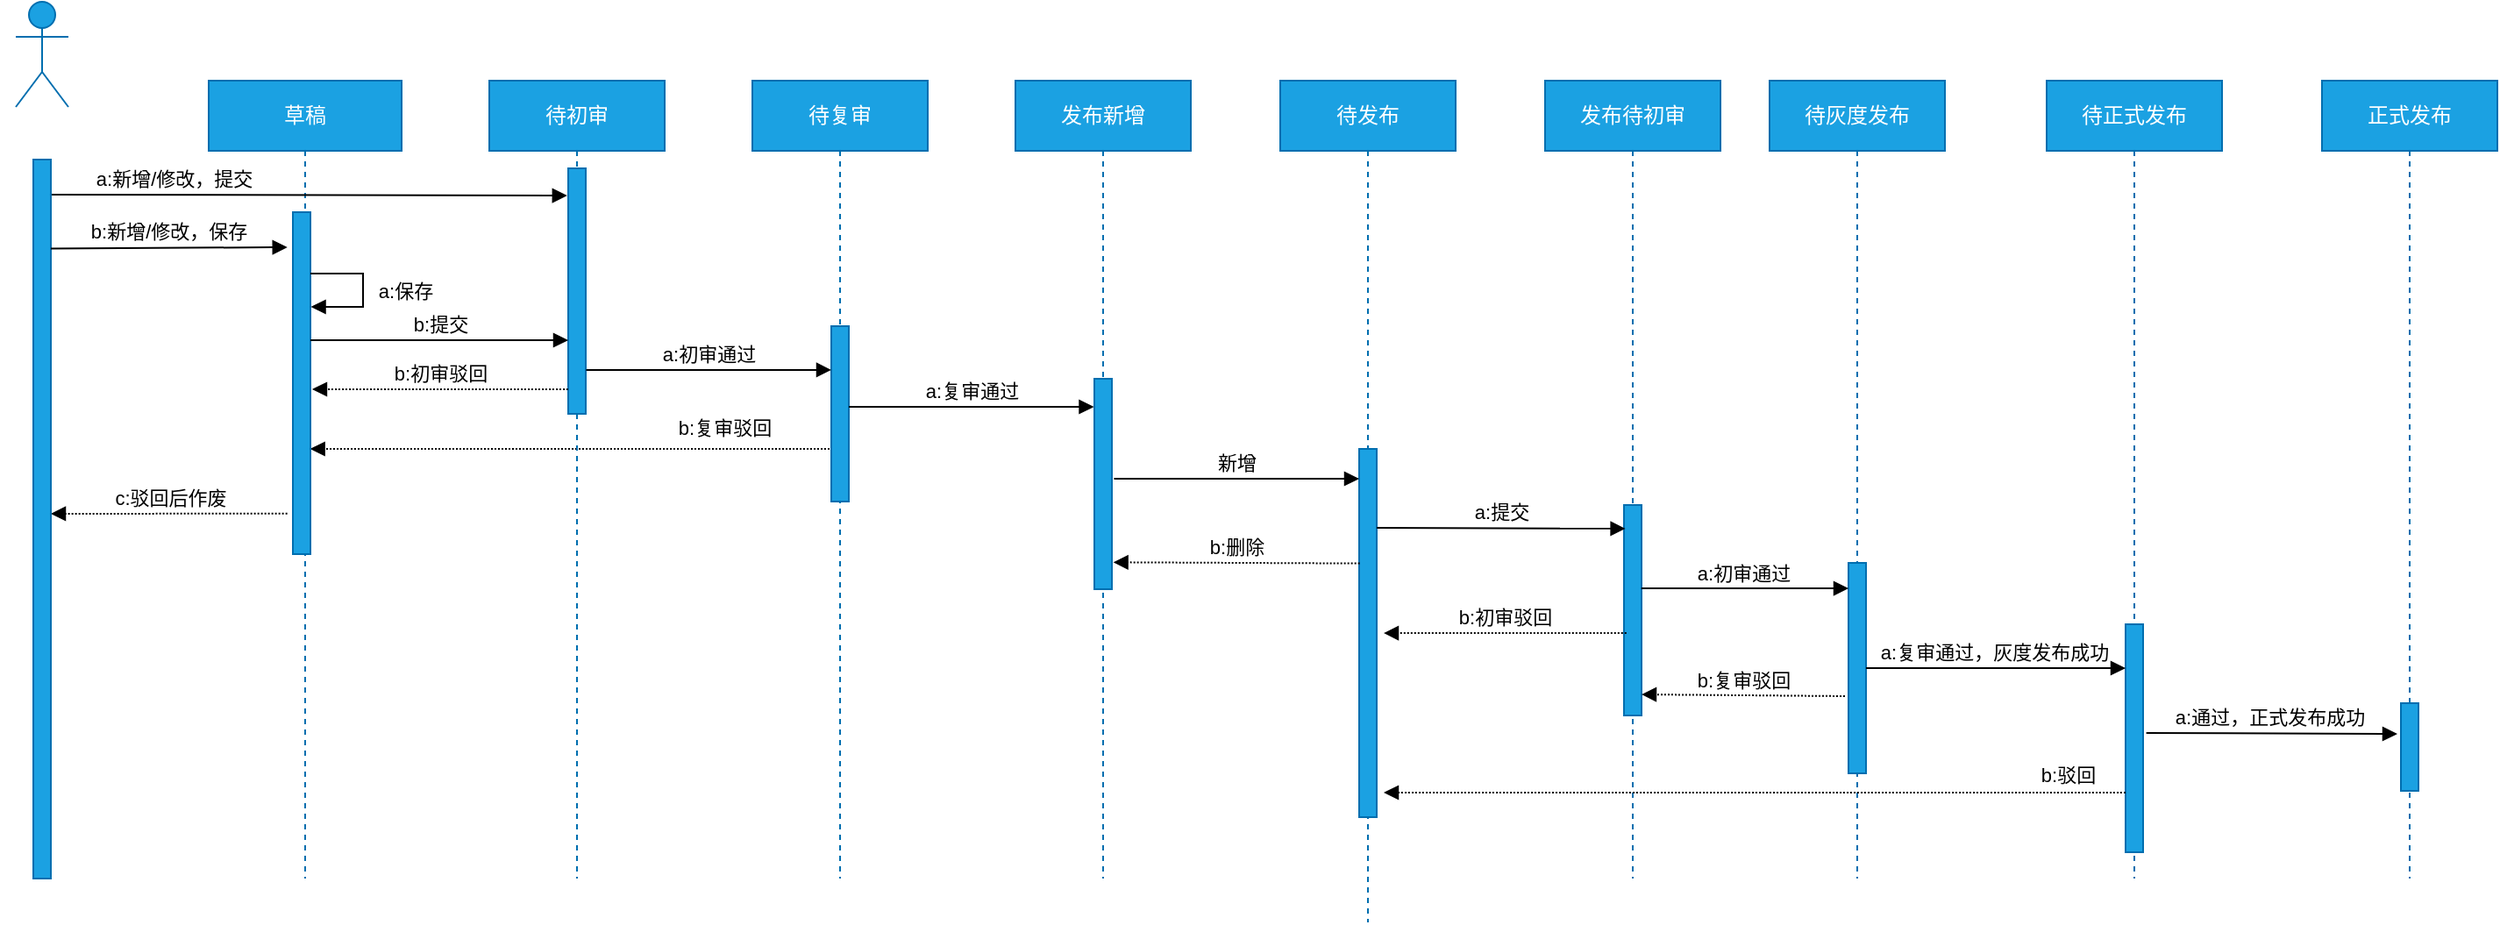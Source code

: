 <mxfile version="17.4.3" type="github">
  <diagram id="knte7HMxjV5uEdXOrrtJ" name="Page-1">
    <mxGraphModel dx="2365" dy="1813" grid="1" gridSize="10" guides="1" tooltips="1" connect="1" arrows="1" fold="1" page="1" pageScale="1" pageWidth="827" pageHeight="1169" math="0" shadow="0">
      <root>
        <mxCell id="0" />
        <mxCell id="1" parent="0" />
        <mxCell id="BOMw67APJEGh9xfipUER-41" value="b:复审驳回" style="html=1;verticalAlign=bottom;endArrow=block;rounded=0;fontSize=11;dashed=1;dashPattern=1 1;" edge="1" parent="1">
          <mxGeometry x="-0.574" y="-3" width="80" relative="1" as="geometry">
            <mxPoint x="488" y="295" as="sourcePoint" />
            <mxPoint x="187.81" y="295" as="targetPoint" />
            <mxPoint as="offset" />
          </mxGeometry>
        </mxCell>
        <mxCell id="BOMw67APJEGh9xfipUER-1" value="运营人员" style="shape=umlActor;verticalLabelPosition=bottom;verticalAlign=top;html=1;outlineConnect=0;fillColor=#1ba1e2;fontColor=#ffffff;strokeColor=#006EAF;" vertex="1" parent="1">
          <mxGeometry x="20" y="40" width="30" height="60" as="geometry" />
        </mxCell>
        <mxCell id="BOMw67APJEGh9xfipUER-4" value="" style="html=1;points=[];perimeter=orthogonalPerimeter;" vertex="1" parent="1">
          <mxGeometry x="20" y="160" height="150" as="geometry" />
        </mxCell>
        <mxCell id="BOMw67APJEGh9xfipUER-5" value="草稿" style="shape=umlLifeline;perimeter=lifelinePerimeter;whiteSpace=wrap;html=1;container=1;collapsible=0;recursiveResize=0;outlineConnect=0;fillColor=#1ba1e2;fontColor=#ffffff;strokeColor=#006EAF;" vertex="1" parent="1">
          <mxGeometry x="130" y="85" width="110" height="455" as="geometry" />
        </mxCell>
        <mxCell id="BOMw67APJEGh9xfipUER-16" value="" style="html=1;points=[];perimeter=orthogonalPerimeter;fontSize=11;fillColor=#1ba1e2;fontColor=#ffffff;strokeColor=#006EAF;" vertex="1" parent="BOMw67APJEGh9xfipUER-5">
          <mxGeometry x="48" y="75" width="10" height="195" as="geometry" />
        </mxCell>
        <mxCell id="BOMw67APJEGh9xfipUER-17" value="a:保存" style="html=1;verticalAlign=bottom;endArrow=block;rounded=0;fontSize=11;" edge="1" parent="BOMw67APJEGh9xfipUER-5">
          <mxGeometry x="0.245" y="-24" width="80" relative="1" as="geometry">
            <mxPoint x="58" y="110" as="sourcePoint" />
            <mxPoint x="58.265" y="129" as="targetPoint" />
            <Array as="points">
              <mxPoint x="88" y="110" />
              <mxPoint x="88" y="129" />
            </Array>
            <mxPoint x="24" y="24" as="offset" />
          </mxGeometry>
        </mxCell>
        <mxCell id="BOMw67APJEGh9xfipUER-39" value="a:新增/修改，提交" style="html=1;verticalAlign=bottom;endArrow=block;rounded=0;fontSize=11;entryX=-0.059;entryY=0.214;entryDx=0;entryDy=0;entryPerimeter=0;" edge="1" parent="BOMw67APJEGh9xfipUER-5">
          <mxGeometry x="-0.524" width="80" relative="1" as="geometry">
            <mxPoint x="-90" y="65" as="sourcePoint" />
            <mxPoint x="204.41" y="65.52" as="targetPoint" />
            <mxPoint as="offset" />
          </mxGeometry>
        </mxCell>
        <mxCell id="BOMw67APJEGh9xfipUER-48" value="c:驳回后作废" style="html=1;verticalAlign=bottom;endArrow=block;rounded=0;fontSize=11;dashed=1;dashPattern=1 1;exitX=-0.018;exitY=0.518;exitDx=0;exitDy=0;exitPerimeter=0;" edge="1" parent="BOMw67APJEGh9xfipUER-5">
          <mxGeometry x="-0.003" width="80" relative="1" as="geometry">
            <mxPoint x="44.82" y="246.86" as="sourcePoint" />
            <mxPoint x="-89.996" y="247" as="targetPoint" />
            <mxPoint as="offset" />
          </mxGeometry>
        </mxCell>
        <mxCell id="BOMw67APJEGh9xfipUER-6" value="" style="html=1;points=[];perimeter=orthogonalPerimeter;fillColor=#1ba1e2;fontColor=#ffffff;strokeColor=#006EAF;" vertex="1" parent="1">
          <mxGeometry x="30" y="130" width="10" height="410" as="geometry" />
        </mxCell>
        <mxCell id="BOMw67APJEGh9xfipUER-7" value="待初审" style="shape=umlLifeline;perimeter=lifelinePerimeter;whiteSpace=wrap;html=1;container=1;collapsible=0;recursiveResize=0;outlineConnect=0;fillColor=#1ba1e2;fontColor=#ffffff;strokeColor=#006EAF;" vertex="1" parent="1">
          <mxGeometry x="290" y="85" width="100" height="455" as="geometry" />
        </mxCell>
        <mxCell id="BOMw67APJEGh9xfipUER-18" value="" style="html=1;points=[];perimeter=orthogonalPerimeter;fontSize=11;fillColor=#1ba1e2;fontColor=#ffffff;strokeColor=#006EAF;" vertex="1" parent="BOMw67APJEGh9xfipUER-7">
          <mxGeometry x="45" y="50" width="10" height="140" as="geometry" />
        </mxCell>
        <mxCell id="BOMw67APJEGh9xfipUER-8" value="待复审" style="shape=umlLifeline;perimeter=lifelinePerimeter;whiteSpace=wrap;html=1;container=1;collapsible=0;recursiveResize=0;outlineConnect=0;fillColor=#1ba1e2;fontColor=#ffffff;strokeColor=#006EAF;" vertex="1" parent="1">
          <mxGeometry x="440" y="85" width="100" height="455" as="geometry" />
        </mxCell>
        <mxCell id="BOMw67APJEGh9xfipUER-21" value="" style="html=1;points=[];perimeter=orthogonalPerimeter;fontSize=11;fillColor=#1ba1e2;fontColor=#ffffff;strokeColor=#006EAF;" vertex="1" parent="BOMw67APJEGh9xfipUER-8">
          <mxGeometry x="45" y="140" width="10" height="100" as="geometry" />
        </mxCell>
        <mxCell id="BOMw67APJEGh9xfipUER-40" value="a:复审通过" style="html=1;verticalAlign=bottom;endArrow=block;rounded=0;fontSize=11;exitX=1.024;exitY=0.413;exitDx=0;exitDy=0;exitPerimeter=0;" edge="1" parent="BOMw67APJEGh9xfipUER-8">
          <mxGeometry width="80" relative="1" as="geometry">
            <mxPoint x="55.0" y="186" as="sourcePoint" />
            <mxPoint x="194.76" y="186" as="targetPoint" />
          </mxGeometry>
        </mxCell>
        <mxCell id="BOMw67APJEGh9xfipUER-9" value="b:新增/修改，保存" style="html=1;verticalAlign=bottom;endArrow=block;rounded=0;fontSize=11;entryX=-0.013;entryY=0.543;entryDx=0;entryDy=0;entryPerimeter=0;" edge="1" parent="1">
          <mxGeometry width="80" relative="1" as="geometry">
            <mxPoint x="40" y="180.7" as="sourcePoint" />
            <mxPoint x="174.87" y="180.0" as="targetPoint" />
          </mxGeometry>
        </mxCell>
        <mxCell id="BOMw67APJEGh9xfipUER-19" value="b:提交" style="html=1;verticalAlign=bottom;endArrow=block;rounded=0;fontSize=11;" edge="1" parent="1" target="BOMw67APJEGh9xfipUER-18">
          <mxGeometry width="80" relative="1" as="geometry">
            <mxPoint x="188" y="233.0" as="sourcePoint" />
            <mxPoint x="338" y="233.0" as="targetPoint" />
          </mxGeometry>
        </mxCell>
        <mxCell id="BOMw67APJEGh9xfipUER-22" value="b:初审驳回" style="html=1;verticalAlign=bottom;endArrow=block;rounded=0;fontSize=11;dashed=1;dashPattern=1 1;" edge="1" parent="1" source="BOMw67APJEGh9xfipUER-18">
          <mxGeometry x="-0.003" width="80" relative="1" as="geometry">
            <mxPoint x="330" y="260" as="sourcePoint" />
            <mxPoint x="188.974" y="261" as="targetPoint" />
            <mxPoint as="offset" />
          </mxGeometry>
        </mxCell>
        <mxCell id="BOMw67APJEGh9xfipUER-20" value="a:初审通过" style="html=1;verticalAlign=bottom;endArrow=block;rounded=0;fontSize=11;exitX=1.024;exitY=0.413;exitDx=0;exitDy=0;exitPerimeter=0;" edge="1" parent="1">
          <mxGeometry width="80" relative="1" as="geometry">
            <mxPoint x="345.24" y="249.99" as="sourcePoint" />
            <mxPoint x="485.0" y="249.99" as="targetPoint" />
          </mxGeometry>
        </mxCell>
        <mxCell id="BOMw67APJEGh9xfipUER-25" value="发布新增" style="shape=umlLifeline;perimeter=lifelinePerimeter;whiteSpace=wrap;html=1;container=1;collapsible=0;recursiveResize=0;outlineConnect=0;fillColor=#1ba1e2;fontColor=#ffffff;strokeColor=#006EAF;" vertex="1" parent="1">
          <mxGeometry x="590" y="85" width="100" height="455" as="geometry" />
        </mxCell>
        <mxCell id="BOMw67APJEGh9xfipUER-26" value="" style="html=1;points=[];perimeter=orthogonalPerimeter;fontSize=11;fillColor=#1ba1e2;fontColor=#ffffff;strokeColor=#006EAF;" vertex="1" parent="BOMw67APJEGh9xfipUER-25">
          <mxGeometry x="45" y="170" width="10" height="120" as="geometry" />
        </mxCell>
        <mxCell id="BOMw67APJEGh9xfipUER-27" value="待发布" style="shape=umlLifeline;perimeter=lifelinePerimeter;whiteSpace=wrap;html=1;container=1;collapsible=0;recursiveResize=0;outlineConnect=0;fillColor=#1ba1e2;fontColor=#ffffff;strokeColor=#006EAF;" vertex="1" parent="1">
          <mxGeometry x="741" y="85" width="100" height="480" as="geometry" />
        </mxCell>
        <mxCell id="BOMw67APJEGh9xfipUER-28" value="" style="html=1;points=[];perimeter=orthogonalPerimeter;fontSize=11;fillColor=#1ba1e2;fontColor=#ffffff;strokeColor=#006EAF;" vertex="1" parent="BOMw67APJEGh9xfipUER-27">
          <mxGeometry x="45" y="210" width="10" height="210" as="geometry" />
        </mxCell>
        <mxCell id="BOMw67APJEGh9xfipUER-29" value="发布待初审" style="shape=umlLifeline;perimeter=lifelinePerimeter;whiteSpace=wrap;html=1;container=1;collapsible=0;recursiveResize=0;outlineConnect=0;fillColor=#1ba1e2;fontColor=#ffffff;strokeColor=#006EAF;" vertex="1" parent="1">
          <mxGeometry x="892" y="85" width="100" height="455" as="geometry" />
        </mxCell>
        <mxCell id="BOMw67APJEGh9xfipUER-30" value="" style="html=1;points=[];perimeter=orthogonalPerimeter;fontSize=11;fillColor=#1ba1e2;fontColor=#ffffff;strokeColor=#006EAF;" vertex="1" parent="BOMw67APJEGh9xfipUER-29">
          <mxGeometry x="45" y="242" width="10" height="120" as="geometry" />
        </mxCell>
        <mxCell id="BOMw67APJEGh9xfipUER-31" value="待灰度发布" style="shape=umlLifeline;perimeter=lifelinePerimeter;whiteSpace=wrap;html=1;container=1;collapsible=0;recursiveResize=0;outlineConnect=0;fillColor=#1ba1e2;fontColor=#ffffff;strokeColor=#006EAF;" vertex="1" parent="1">
          <mxGeometry x="1020" y="85" width="100" height="455" as="geometry" />
        </mxCell>
        <mxCell id="BOMw67APJEGh9xfipUER-58" value="b:复审驳回" style="html=1;verticalAlign=bottom;endArrow=block;rounded=0;dashed=1;dashPattern=1 1;fontSize=11;entryX=1.08;entryY=0.872;entryDx=0;entryDy=0;entryPerimeter=0;exitX=-0.2;exitY=0.675;exitDx=0;exitDy=0;exitPerimeter=0;" edge="1" parent="BOMw67APJEGh9xfipUER-31">
          <mxGeometry width="80" relative="1" as="geometry">
            <mxPoint x="43" y="351.0" as="sourcePoint" />
            <mxPoint x="-73.0" y="350.02" as="targetPoint" />
          </mxGeometry>
        </mxCell>
        <mxCell id="BOMw67APJEGh9xfipUER-33" value="待正式发布" style="shape=umlLifeline;perimeter=lifelinePerimeter;whiteSpace=wrap;html=1;container=1;collapsible=0;recursiveResize=0;outlineConnect=0;fillColor=#1ba1e2;fontColor=#ffffff;strokeColor=#006EAF;" vertex="1" parent="1">
          <mxGeometry x="1178" y="85" width="100" height="455" as="geometry" />
        </mxCell>
        <mxCell id="BOMw67APJEGh9xfipUER-34" value="" style="html=1;points=[];perimeter=orthogonalPerimeter;fontSize=11;fillColor=#1ba1e2;fontColor=#ffffff;strokeColor=#006EAF;" vertex="1" parent="BOMw67APJEGh9xfipUER-33">
          <mxGeometry x="45" y="310" width="10" height="130" as="geometry" />
        </mxCell>
        <mxCell id="BOMw67APJEGh9xfipUER-60" value="b:驳回" style="html=1;verticalAlign=bottom;endArrow=block;rounded=0;dashed=1;dashPattern=1 1;fontSize=11;exitX=-0.2;exitY=0.675;exitDx=0;exitDy=0;exitPerimeter=0;" edge="1" parent="BOMw67APJEGh9xfipUER-33">
          <mxGeometry x="-0.844" y="-1" width="80" relative="1" as="geometry">
            <mxPoint x="45" y="405.98" as="sourcePoint" />
            <mxPoint x="-378" y="406" as="targetPoint" />
            <mxPoint as="offset" />
          </mxGeometry>
        </mxCell>
        <mxCell id="BOMw67APJEGh9xfipUER-35" value="正式发布" style="shape=umlLifeline;perimeter=lifelinePerimeter;whiteSpace=wrap;html=1;container=1;collapsible=0;recursiveResize=0;outlineConnect=0;fillColor=#1ba1e2;fontColor=#ffffff;strokeColor=#006EAF;" vertex="1" parent="1">
          <mxGeometry x="1335" y="85" width="100" height="455" as="geometry" />
        </mxCell>
        <mxCell id="BOMw67APJEGh9xfipUER-59" value="a:通过，正式发布成功" style="html=1;verticalAlign=bottom;endArrow=block;rounded=0;fontSize=11;exitX=0.981;exitY=0.496;exitDx=0;exitDy=0;exitPerimeter=0;entryX=0.028;entryY=0.225;entryDx=0;entryDy=0;entryPerimeter=0;" edge="1" parent="BOMw67APJEGh9xfipUER-35">
          <mxGeometry x="-0.016" width="80" relative="1" as="geometry">
            <mxPoint x="-100.19" y="371.96" as="sourcePoint" />
            <mxPoint x="43" y="372.535" as="targetPoint" />
            <mxPoint as="offset" />
          </mxGeometry>
        </mxCell>
        <mxCell id="BOMw67APJEGh9xfipUER-43" value="a:提交" style="html=1;verticalAlign=bottom;endArrow=block;rounded=0;fontSize=11;exitX=1.024;exitY=0.413;exitDx=0;exitDy=0;exitPerimeter=0;entryX=0.08;entryY=0.112;entryDx=0;entryDy=0;entryPerimeter=0;" edge="1" parent="1" target="BOMw67APJEGh9xfipUER-30">
          <mxGeometry x="0.002" width="80" relative="1" as="geometry">
            <mxPoint x="796.0" y="340" as="sourcePoint" />
            <mxPoint x="936" y="340" as="targetPoint" />
            <mxPoint as="offset" />
          </mxGeometry>
        </mxCell>
        <mxCell id="BOMw67APJEGh9xfipUER-42" value="新增" style="html=1;verticalAlign=bottom;endArrow=block;rounded=0;fontSize=11;exitX=1.024;exitY=0.413;exitDx=0;exitDy=0;exitPerimeter=0;" edge="1" parent="1">
          <mxGeometry width="80" relative="1" as="geometry">
            <mxPoint x="646.24" y="312" as="sourcePoint" />
            <mxPoint x="786" y="312" as="targetPoint" />
          </mxGeometry>
        </mxCell>
        <mxCell id="BOMw67APJEGh9xfipUER-53" value="b:删除" style="html=1;verticalAlign=bottom;endArrow=block;rounded=0;dashed=1;dashPattern=1 1;fontSize=11;entryX=1.08;entryY=0.872;entryDx=0;entryDy=0;entryPerimeter=0;exitX=0.033;exitY=0.311;exitDx=0;exitDy=0;exitPerimeter=0;" edge="1" parent="1" source="BOMw67APJEGh9xfipUER-28" target="BOMw67APJEGh9xfipUER-26">
          <mxGeometry width="80" relative="1" as="geometry">
            <mxPoint x="780" y="360" as="sourcePoint" />
            <mxPoint x="780" y="360" as="targetPoint" />
          </mxGeometry>
        </mxCell>
        <mxCell id="BOMw67APJEGh9xfipUER-32" value="" style="html=1;points=[];perimeter=orthogonalPerimeter;fontSize=11;fillColor=#1ba1e2;fontColor=#ffffff;strokeColor=#006EAF;" vertex="1" parent="1">
          <mxGeometry x="1065" y="360" width="10" height="120" as="geometry" />
        </mxCell>
        <mxCell id="BOMw67APJEGh9xfipUER-55" value="a:初审通过" style="html=1;verticalAlign=bottom;endArrow=block;rounded=0;fontSize=11;exitX=0.991;exitY=0.396;exitDx=0;exitDy=0;exitPerimeter=0;" edge="1" parent="1" source="BOMw67APJEGh9xfipUER-30" target="BOMw67APJEGh9xfipUER-32">
          <mxGeometry x="-0.016" width="80" relative="1" as="geometry">
            <mxPoint x="950" y="375" as="sourcePoint" />
            <mxPoint x="1078.8" y="375.44" as="targetPoint" />
            <mxPoint as="offset" />
          </mxGeometry>
        </mxCell>
        <mxCell id="BOMw67APJEGh9xfipUER-56" value="b:初审驳回" style="html=1;verticalAlign=bottom;endArrow=block;rounded=0;dashed=1;dashPattern=1 1;fontSize=11;entryX=1.08;entryY=0.872;entryDx=0;entryDy=0;entryPerimeter=0;exitX=-0.18;exitY=0.359;exitDx=0;exitDy=0;exitPerimeter=0;" edge="1" parent="1">
          <mxGeometry width="80" relative="1" as="geometry">
            <mxPoint x="938.4" y="400" as="sourcePoint" />
            <mxPoint x="800.0" y="400.02" as="targetPoint" />
          </mxGeometry>
        </mxCell>
        <mxCell id="BOMw67APJEGh9xfipUER-57" value="a:复审通过，灰度发布成功" style="html=1;verticalAlign=bottom;endArrow=block;rounded=0;fontSize=11;exitX=0.991;exitY=0.396;exitDx=0;exitDy=0;exitPerimeter=0;" edge="1" parent="1" target="BOMw67APJEGh9xfipUER-34">
          <mxGeometry x="-0.016" width="80" relative="1" as="geometry">
            <mxPoint x="1075" y="420" as="sourcePoint" />
            <mxPoint x="1215.28" y="420.375" as="targetPoint" />
            <mxPoint as="offset" />
          </mxGeometry>
        </mxCell>
        <mxCell id="BOMw67APJEGh9xfipUER-36" value="" style="html=1;points=[];perimeter=orthogonalPerimeter;fontSize=11;fillColor=#1ba1e2;fontColor=#ffffff;strokeColor=#006EAF;" vertex="1" parent="1">
          <mxGeometry x="1380" y="440" width="10" height="50" as="geometry" />
        </mxCell>
      </root>
    </mxGraphModel>
  </diagram>
</mxfile>
